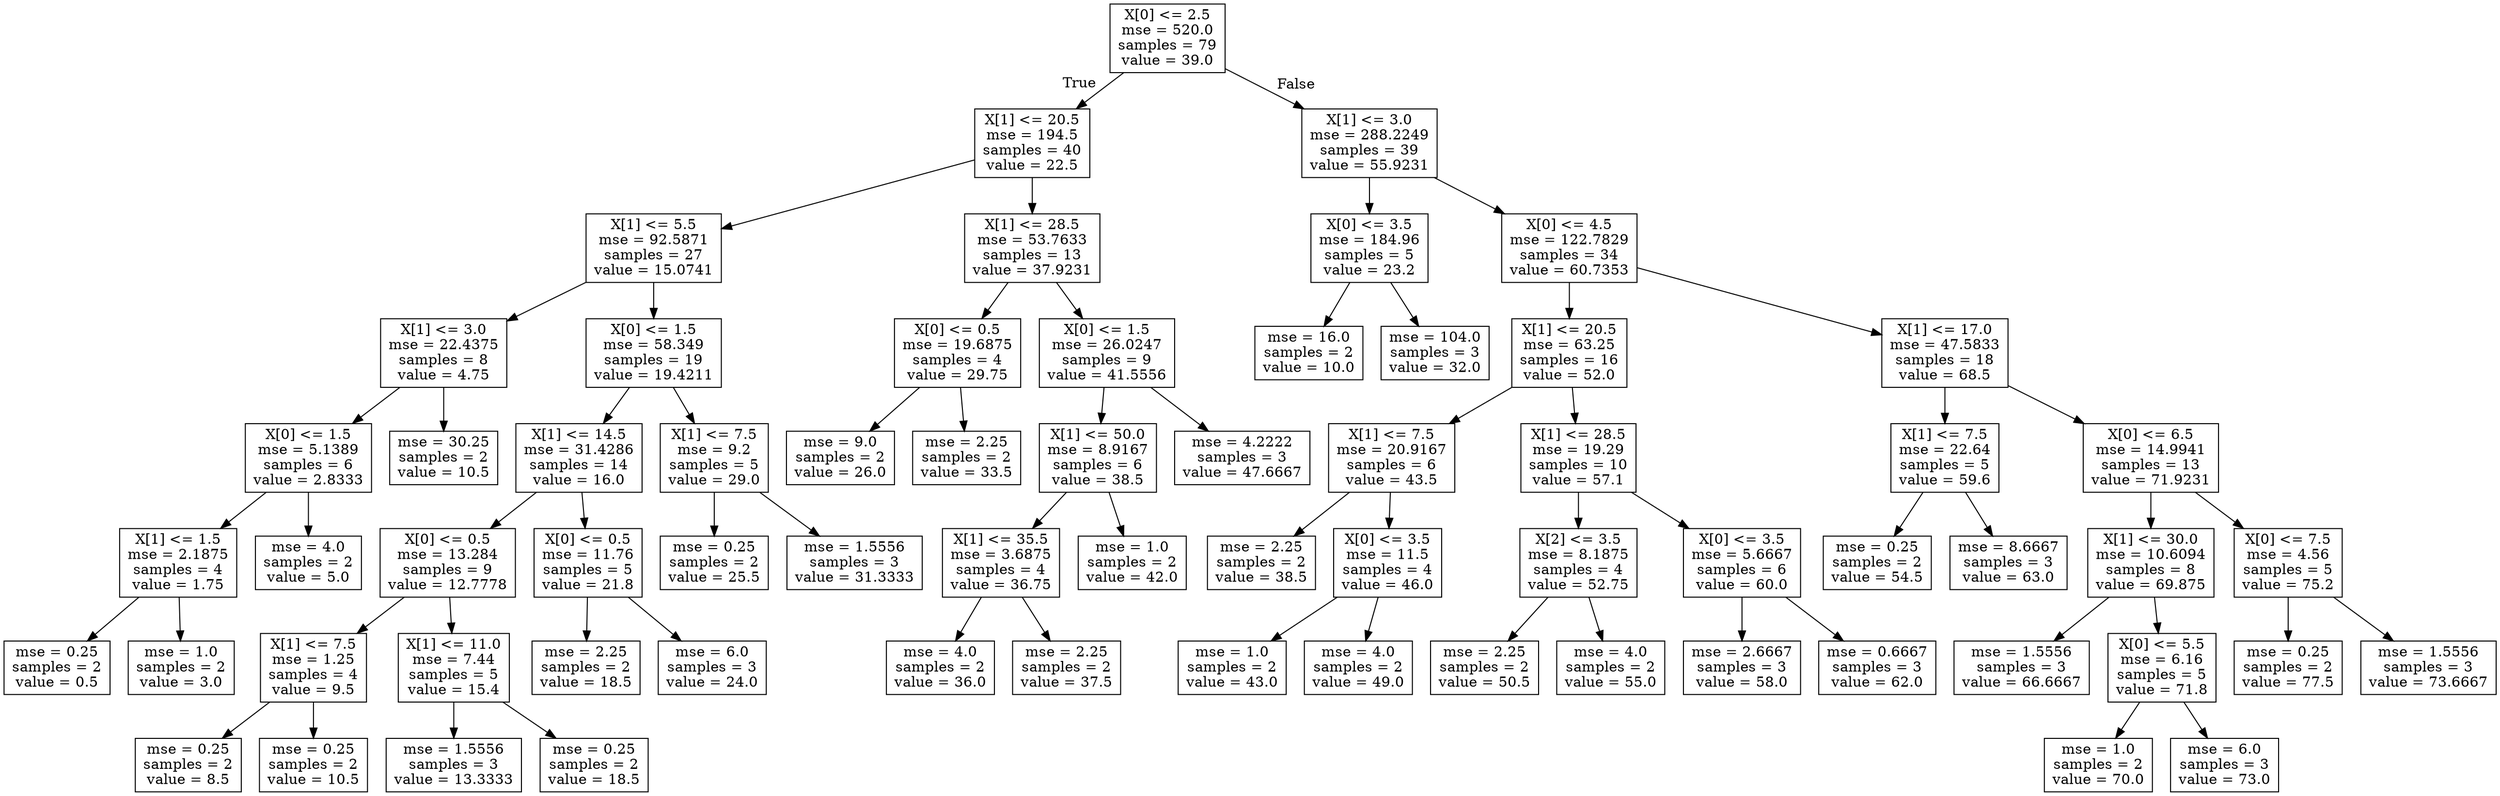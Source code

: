 digraph Tree {
node [shape=box] ;
0 [label="X[0] <= 2.5\nmse = 520.0\nsamples = 79\nvalue = 39.0"] ;
1 [label="X[1] <= 20.5\nmse = 194.5\nsamples = 40\nvalue = 22.5"] ;
0 -> 1 [labeldistance=2.5, labelangle=45, headlabel="True"] ;
2 [label="X[1] <= 5.5\nmse = 92.5871\nsamples = 27\nvalue = 15.0741"] ;
1 -> 2 ;
3 [label="X[1] <= 3.0\nmse = 22.4375\nsamples = 8\nvalue = 4.75"] ;
2 -> 3 ;
4 [label="X[0] <= 1.5\nmse = 5.1389\nsamples = 6\nvalue = 2.8333"] ;
3 -> 4 ;
5 [label="X[1] <= 1.5\nmse = 2.1875\nsamples = 4\nvalue = 1.75"] ;
4 -> 5 ;
6 [label="mse = 0.25\nsamples = 2\nvalue = 0.5"] ;
5 -> 6 ;
7 [label="mse = 1.0\nsamples = 2\nvalue = 3.0"] ;
5 -> 7 ;
8 [label="mse = 4.0\nsamples = 2\nvalue = 5.0"] ;
4 -> 8 ;
9 [label="mse = 30.25\nsamples = 2\nvalue = 10.5"] ;
3 -> 9 ;
10 [label="X[0] <= 1.5\nmse = 58.349\nsamples = 19\nvalue = 19.4211"] ;
2 -> 10 ;
11 [label="X[1] <= 14.5\nmse = 31.4286\nsamples = 14\nvalue = 16.0"] ;
10 -> 11 ;
12 [label="X[0] <= 0.5\nmse = 13.284\nsamples = 9\nvalue = 12.7778"] ;
11 -> 12 ;
13 [label="X[1] <= 7.5\nmse = 1.25\nsamples = 4\nvalue = 9.5"] ;
12 -> 13 ;
14 [label="mse = 0.25\nsamples = 2\nvalue = 8.5"] ;
13 -> 14 ;
15 [label="mse = 0.25\nsamples = 2\nvalue = 10.5"] ;
13 -> 15 ;
16 [label="X[1] <= 11.0\nmse = 7.44\nsamples = 5\nvalue = 15.4"] ;
12 -> 16 ;
17 [label="mse = 1.5556\nsamples = 3\nvalue = 13.3333"] ;
16 -> 17 ;
18 [label="mse = 0.25\nsamples = 2\nvalue = 18.5"] ;
16 -> 18 ;
19 [label="X[0] <= 0.5\nmse = 11.76\nsamples = 5\nvalue = 21.8"] ;
11 -> 19 ;
20 [label="mse = 2.25\nsamples = 2\nvalue = 18.5"] ;
19 -> 20 ;
21 [label="mse = 6.0\nsamples = 3\nvalue = 24.0"] ;
19 -> 21 ;
22 [label="X[1] <= 7.5\nmse = 9.2\nsamples = 5\nvalue = 29.0"] ;
10 -> 22 ;
23 [label="mse = 0.25\nsamples = 2\nvalue = 25.5"] ;
22 -> 23 ;
24 [label="mse = 1.5556\nsamples = 3\nvalue = 31.3333"] ;
22 -> 24 ;
25 [label="X[1] <= 28.5\nmse = 53.7633\nsamples = 13\nvalue = 37.9231"] ;
1 -> 25 ;
26 [label="X[0] <= 0.5\nmse = 19.6875\nsamples = 4\nvalue = 29.75"] ;
25 -> 26 ;
27 [label="mse = 9.0\nsamples = 2\nvalue = 26.0"] ;
26 -> 27 ;
28 [label="mse = 2.25\nsamples = 2\nvalue = 33.5"] ;
26 -> 28 ;
29 [label="X[0] <= 1.5\nmse = 26.0247\nsamples = 9\nvalue = 41.5556"] ;
25 -> 29 ;
30 [label="X[1] <= 50.0\nmse = 8.9167\nsamples = 6\nvalue = 38.5"] ;
29 -> 30 ;
31 [label="X[1] <= 35.5\nmse = 3.6875\nsamples = 4\nvalue = 36.75"] ;
30 -> 31 ;
32 [label="mse = 4.0\nsamples = 2\nvalue = 36.0"] ;
31 -> 32 ;
33 [label="mse = 2.25\nsamples = 2\nvalue = 37.5"] ;
31 -> 33 ;
34 [label="mse = 1.0\nsamples = 2\nvalue = 42.0"] ;
30 -> 34 ;
35 [label="mse = 4.2222\nsamples = 3\nvalue = 47.6667"] ;
29 -> 35 ;
36 [label="X[1] <= 3.0\nmse = 288.2249\nsamples = 39\nvalue = 55.9231"] ;
0 -> 36 [labeldistance=2.5, labelangle=-45, headlabel="False"] ;
37 [label="X[0] <= 3.5\nmse = 184.96\nsamples = 5\nvalue = 23.2"] ;
36 -> 37 ;
38 [label="mse = 16.0\nsamples = 2\nvalue = 10.0"] ;
37 -> 38 ;
39 [label="mse = 104.0\nsamples = 3\nvalue = 32.0"] ;
37 -> 39 ;
40 [label="X[0] <= 4.5\nmse = 122.7829\nsamples = 34\nvalue = 60.7353"] ;
36 -> 40 ;
41 [label="X[1] <= 20.5\nmse = 63.25\nsamples = 16\nvalue = 52.0"] ;
40 -> 41 ;
42 [label="X[1] <= 7.5\nmse = 20.9167\nsamples = 6\nvalue = 43.5"] ;
41 -> 42 ;
43 [label="mse = 2.25\nsamples = 2\nvalue = 38.5"] ;
42 -> 43 ;
44 [label="X[0] <= 3.5\nmse = 11.5\nsamples = 4\nvalue = 46.0"] ;
42 -> 44 ;
45 [label="mse = 1.0\nsamples = 2\nvalue = 43.0"] ;
44 -> 45 ;
46 [label="mse = 4.0\nsamples = 2\nvalue = 49.0"] ;
44 -> 46 ;
47 [label="X[1] <= 28.5\nmse = 19.29\nsamples = 10\nvalue = 57.1"] ;
41 -> 47 ;
48 [label="X[2] <= 3.5\nmse = 8.1875\nsamples = 4\nvalue = 52.75"] ;
47 -> 48 ;
49 [label="mse = 2.25\nsamples = 2\nvalue = 50.5"] ;
48 -> 49 ;
50 [label="mse = 4.0\nsamples = 2\nvalue = 55.0"] ;
48 -> 50 ;
51 [label="X[0] <= 3.5\nmse = 5.6667\nsamples = 6\nvalue = 60.0"] ;
47 -> 51 ;
52 [label="mse = 2.6667\nsamples = 3\nvalue = 58.0"] ;
51 -> 52 ;
53 [label="mse = 0.6667\nsamples = 3\nvalue = 62.0"] ;
51 -> 53 ;
54 [label="X[1] <= 17.0\nmse = 47.5833\nsamples = 18\nvalue = 68.5"] ;
40 -> 54 ;
55 [label="X[1] <= 7.5\nmse = 22.64\nsamples = 5\nvalue = 59.6"] ;
54 -> 55 ;
56 [label="mse = 0.25\nsamples = 2\nvalue = 54.5"] ;
55 -> 56 ;
57 [label="mse = 8.6667\nsamples = 3\nvalue = 63.0"] ;
55 -> 57 ;
58 [label="X[0] <= 6.5\nmse = 14.9941\nsamples = 13\nvalue = 71.9231"] ;
54 -> 58 ;
59 [label="X[1] <= 30.0\nmse = 10.6094\nsamples = 8\nvalue = 69.875"] ;
58 -> 59 ;
60 [label="mse = 1.5556\nsamples = 3\nvalue = 66.6667"] ;
59 -> 60 ;
61 [label="X[0] <= 5.5\nmse = 6.16\nsamples = 5\nvalue = 71.8"] ;
59 -> 61 ;
62 [label="mse = 1.0\nsamples = 2\nvalue = 70.0"] ;
61 -> 62 ;
63 [label="mse = 6.0\nsamples = 3\nvalue = 73.0"] ;
61 -> 63 ;
64 [label="X[0] <= 7.5\nmse = 4.56\nsamples = 5\nvalue = 75.2"] ;
58 -> 64 ;
65 [label="mse = 0.25\nsamples = 2\nvalue = 77.5"] ;
64 -> 65 ;
66 [label="mse = 1.5556\nsamples = 3\nvalue = 73.6667"] ;
64 -> 66 ;
}
